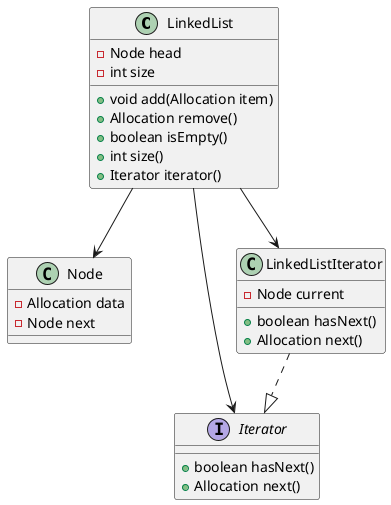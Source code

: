 @startuml
class LinkedList {
    - Node head
    - int size
    + void add(Allocation item)
    + Allocation remove()
    + boolean isEmpty()
    + int size()
    + Iterator iterator()
}

class Node {
    - Allocation data
    - Node next
}

interface Iterator {
    + boolean hasNext()
    + Allocation next()
}

class LinkedListIterator {
    - Node current
    + boolean hasNext()
    + Allocation next()
}

LinkedList --> Node
LinkedList --> Iterator
LinkedListIterator ..|> Iterator
LinkedList --> LinkedListIterator
@enduml
